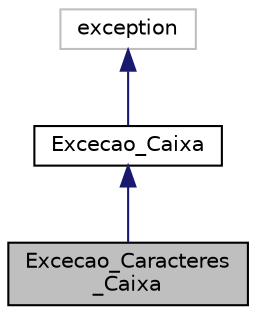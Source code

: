 digraph "Excecao_Caracteres_Caixa"
{
 // LATEX_PDF_SIZE
  edge [fontname="Helvetica",fontsize="10",labelfontname="Helvetica",labelfontsize="10"];
  node [fontname="Helvetica",fontsize="10",shape=record];
  Node1 [label="Excecao_Caracteres\l_Caixa",height=0.2,width=0.4,color="black", fillcolor="grey75", style="filled", fontcolor="black",tooltip="Caso de exceção do caixa."];
  Node2 -> Node1 [dir="back",color="midnightblue",fontsize="10",style="solid",fontname="Helvetica"];
  Node2 [label="Excecao_Caixa",height=0.2,width=0.4,color="black", fillcolor="white", style="filled",URL="$class_excecao___caixa.html",tooltip="Caso de exceção do caixa."];
  Node3 -> Node2 [dir="back",color="midnightblue",fontsize="10",style="solid",fontname="Helvetica"];
  Node3 [label="exception",height=0.2,width=0.4,color="grey75", fillcolor="white", style="filled",tooltip=" "];
}
